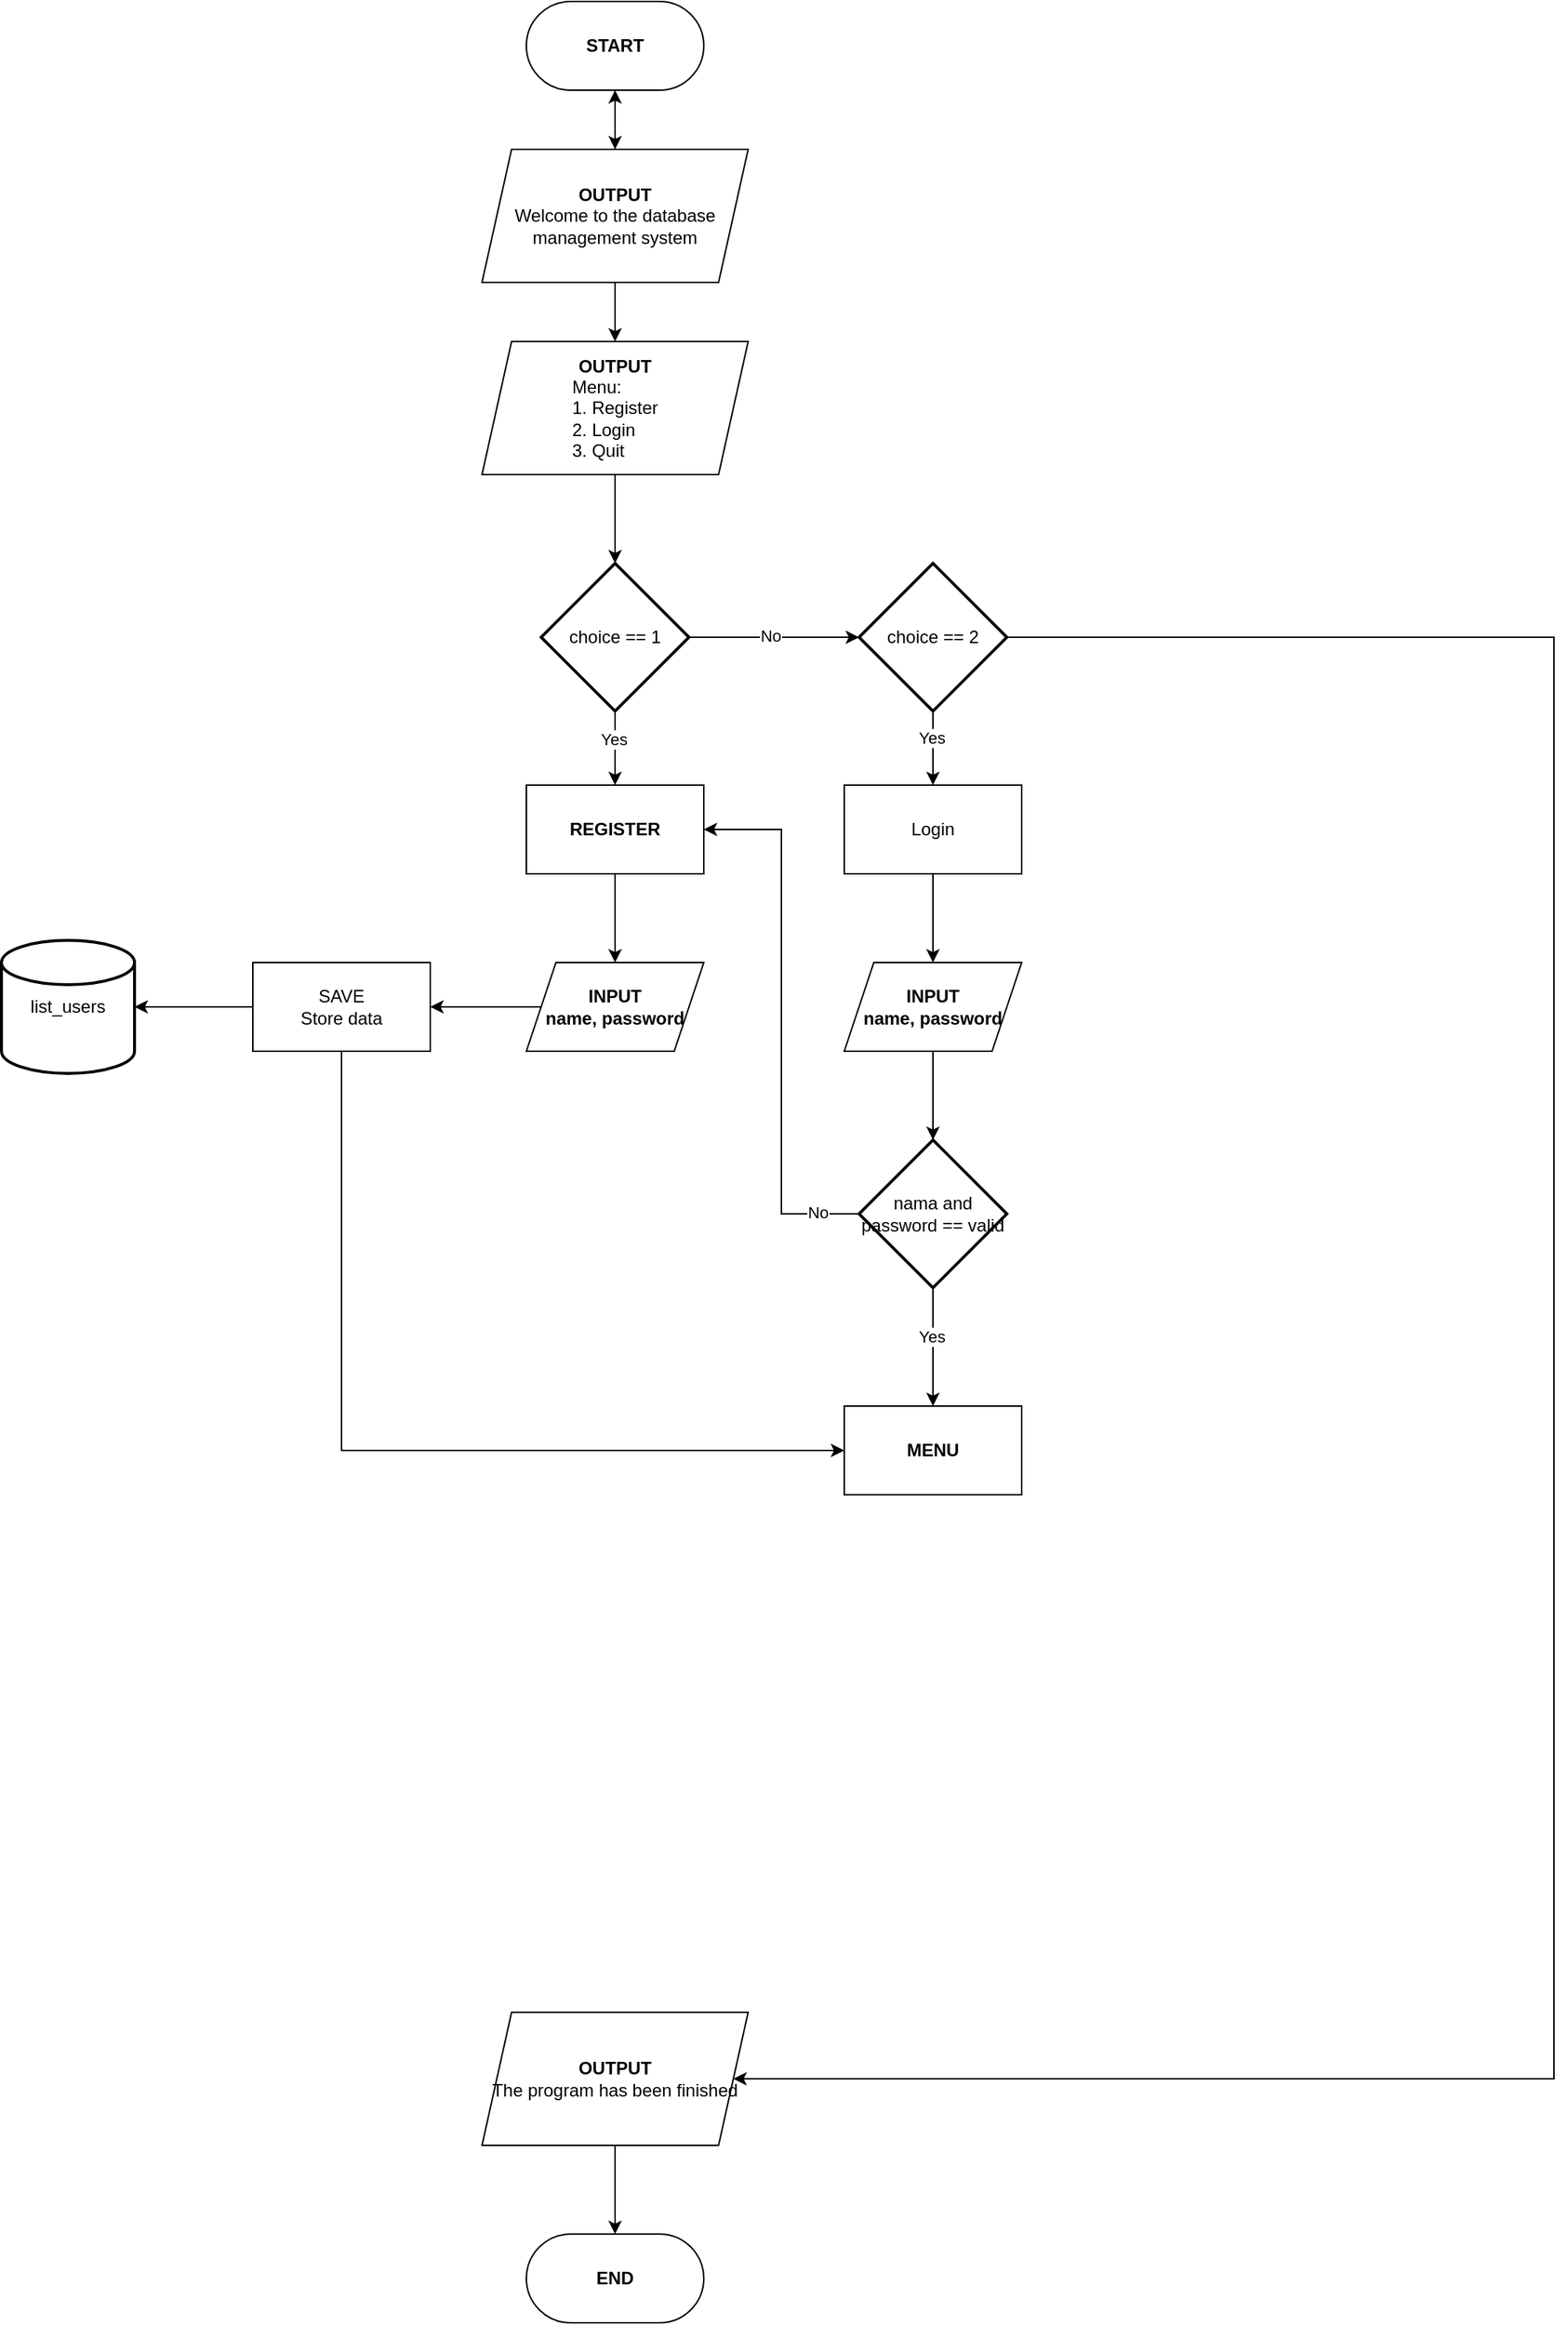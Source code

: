 <mxfile version="22.0.4" type="github">
  <diagram name="Page-1" id="uKVq-X5F2BDJgkiqnP7l">
    <mxGraphModel dx="1467" dy="1843" grid="1" gridSize="10" guides="1" tooltips="1" connect="1" arrows="1" fold="1" page="1" pageScale="1" pageWidth="850" pageHeight="1100" math="0" shadow="0">
      <root>
        <mxCell id="0" />
        <mxCell id="1" parent="0" />
        <mxCell id="BZm6boXefK9oKzFjIwJR-3" style="edgeStyle=orthogonalEdgeStyle;rounded=0;orthogonalLoop=1;jettySize=auto;html=1;entryX=0.5;entryY=0;entryDx=0;entryDy=0;" edge="1" parent="1" source="BZm6boXefK9oKzFjIwJR-1" target="BZm6boXefK9oKzFjIwJR-2">
          <mxGeometry relative="1" as="geometry" />
        </mxCell>
        <mxCell id="BZm6boXefK9oKzFjIwJR-1" value="&lt;b&gt;START&lt;/b&gt;" style="rounded=1;whiteSpace=wrap;html=1;arcSize=50;" vertex="1" parent="1">
          <mxGeometry x="365" y="-1040" width="120" height="60" as="geometry" />
        </mxCell>
        <mxCell id="BZm6boXefK9oKzFjIwJR-7" value="" style="edgeStyle=orthogonalEdgeStyle;rounded=0;orthogonalLoop=1;jettySize=auto;html=1;" edge="1" parent="1" source="BZm6boXefK9oKzFjIwJR-2" target="BZm6boXefK9oKzFjIwJR-4">
          <mxGeometry relative="1" as="geometry" />
        </mxCell>
        <mxCell id="BZm6boXefK9oKzFjIwJR-11" value="" style="edgeStyle=orthogonalEdgeStyle;rounded=0;orthogonalLoop=1;jettySize=auto;html=1;" edge="1" parent="1" source="BZm6boXefK9oKzFjIwJR-2" target="BZm6boXefK9oKzFjIwJR-1">
          <mxGeometry relative="1" as="geometry" />
        </mxCell>
        <mxCell id="BZm6boXefK9oKzFjIwJR-2" value="&lt;b&gt;OUTPUT&lt;/b&gt;&lt;br&gt;Welcome to the database management system" style="shape=parallelogram;perimeter=parallelogramPerimeter;whiteSpace=wrap;html=1;fixedSize=1;" vertex="1" parent="1">
          <mxGeometry x="335" y="-940" width="180" height="90" as="geometry" />
        </mxCell>
        <mxCell id="BZm6boXefK9oKzFjIwJR-9" value="" style="edgeStyle=orthogonalEdgeStyle;rounded=0;orthogonalLoop=1;jettySize=auto;html=1;entryX=0.5;entryY=0;entryDx=0;entryDy=0;entryPerimeter=0;" edge="1" parent="1" source="BZm6boXefK9oKzFjIwJR-4" target="BZm6boXefK9oKzFjIwJR-39">
          <mxGeometry relative="1" as="geometry">
            <mxPoint x="425" y="-670" as="targetPoint" />
          </mxGeometry>
        </mxCell>
        <mxCell id="BZm6boXefK9oKzFjIwJR-4" value="&lt;b&gt;OUTPUT&lt;/b&gt;&lt;br&gt;&lt;div style=&quot;text-align: left;&quot;&gt;&lt;span style=&quot;background-color: initial;&quot;&gt;Menu:&lt;/span&gt;&lt;/div&gt;&lt;div style=&quot;text-align: left;&quot;&gt;1. Register&lt;/div&gt;&lt;div style=&quot;text-align: left;&quot;&gt;2. Login&lt;/div&gt;&lt;div style=&quot;text-align: left;&quot;&gt;3. Quit&lt;/div&gt;" style="shape=parallelogram;perimeter=parallelogramPerimeter;whiteSpace=wrap;html=1;fixedSize=1;" vertex="1" parent="1">
          <mxGeometry x="335" y="-810" width="180" height="90" as="geometry" />
        </mxCell>
        <mxCell id="BZm6boXefK9oKzFjIwJR-14" value="" style="edgeStyle=orthogonalEdgeStyle;rounded=0;orthogonalLoop=1;jettySize=auto;html=1;" edge="1" parent="1" source="BZm6boXefK9oKzFjIwJR-10" target="BZm6boXefK9oKzFjIwJR-12">
          <mxGeometry relative="1" as="geometry" />
        </mxCell>
        <mxCell id="BZm6boXefK9oKzFjIwJR-10" value="&lt;b&gt;OUTPUT&lt;/b&gt;&lt;br&gt;&lt;div style=&quot;text-align: left;&quot;&gt;The program has been finished&lt;/div&gt;" style="shape=parallelogram;perimeter=parallelogramPerimeter;whiteSpace=wrap;html=1;fixedSize=1;" vertex="1" parent="1">
          <mxGeometry x="335" y="320" width="180" height="90" as="geometry" />
        </mxCell>
        <mxCell id="BZm6boXefK9oKzFjIwJR-12" value="&lt;b&gt;END&lt;/b&gt;" style="rounded=1;whiteSpace=wrap;html=1;arcSize=50;" vertex="1" parent="1">
          <mxGeometry x="365" y="470" width="120" height="60" as="geometry" />
        </mxCell>
        <mxCell id="BZm6boXefK9oKzFjIwJR-41" style="edgeStyle=orthogonalEdgeStyle;rounded=0;orthogonalLoop=1;jettySize=auto;html=1;entryX=0.5;entryY=0;entryDx=0;entryDy=0;" edge="1" parent="1" source="BZm6boXefK9oKzFjIwJR-39" target="BZm6boXefK9oKzFjIwJR-40">
          <mxGeometry relative="1" as="geometry" />
        </mxCell>
        <mxCell id="BZm6boXefK9oKzFjIwJR-62" value="Yes" style="edgeLabel;html=1;align=center;verticalAlign=middle;resizable=0;points=[];" vertex="1" connectable="0" parent="BZm6boXefK9oKzFjIwJR-41">
          <mxGeometry x="-0.259" y="5" relative="1" as="geometry">
            <mxPoint x="-6" as="offset" />
          </mxGeometry>
        </mxCell>
        <mxCell id="BZm6boXefK9oKzFjIwJR-49" value="" style="edgeStyle=orthogonalEdgeStyle;rounded=0;orthogonalLoop=1;jettySize=auto;html=1;" edge="1" parent="1" source="BZm6boXefK9oKzFjIwJR-39" target="BZm6boXefK9oKzFjIwJR-48">
          <mxGeometry relative="1" as="geometry" />
        </mxCell>
        <mxCell id="BZm6boXefK9oKzFjIwJR-63" value="No" style="edgeLabel;html=1;align=center;verticalAlign=middle;resizable=0;points=[];" vertex="1" connectable="0" parent="BZm6boXefK9oKzFjIwJR-49">
          <mxGeometry x="-0.069" y="4" relative="1" as="geometry">
            <mxPoint x="1" y="3" as="offset" />
          </mxGeometry>
        </mxCell>
        <mxCell id="BZm6boXefK9oKzFjIwJR-39" value="choice == 1" style="strokeWidth=2;html=1;shape=mxgraph.flowchart.decision;whiteSpace=wrap;" vertex="1" parent="1">
          <mxGeometry x="375" y="-660" width="100" height="100" as="geometry" />
        </mxCell>
        <mxCell id="BZm6boXefK9oKzFjIwJR-43" value="" style="edgeStyle=orthogonalEdgeStyle;rounded=0;orthogonalLoop=1;jettySize=auto;html=1;" edge="1" parent="1" source="BZm6boXefK9oKzFjIwJR-40" target="BZm6boXefK9oKzFjIwJR-42">
          <mxGeometry relative="1" as="geometry" />
        </mxCell>
        <mxCell id="BZm6boXefK9oKzFjIwJR-40" value="&lt;b&gt;REGISTER&lt;/b&gt;" style="rounded=0;whiteSpace=wrap;html=1;" vertex="1" parent="1">
          <mxGeometry x="365" y="-510" width="120" height="60" as="geometry" />
        </mxCell>
        <mxCell id="BZm6boXefK9oKzFjIwJR-46" style="edgeStyle=orthogonalEdgeStyle;rounded=0;orthogonalLoop=1;jettySize=auto;html=1;entryX=1;entryY=0.5;entryDx=0;entryDy=0;" edge="1" parent="1" source="BZm6boXefK9oKzFjIwJR-42" target="BZm6boXefK9oKzFjIwJR-45">
          <mxGeometry relative="1" as="geometry" />
        </mxCell>
        <mxCell id="BZm6boXefK9oKzFjIwJR-42" value="&lt;b&gt;INPUT&lt;br&gt;name, password&lt;br&gt;&lt;/b&gt;" style="shape=parallelogram;perimeter=parallelogramPerimeter;whiteSpace=wrap;html=1;fixedSize=1;" vertex="1" parent="1">
          <mxGeometry x="365" y="-390" width="120" height="60" as="geometry" />
        </mxCell>
        <mxCell id="BZm6boXefK9oKzFjIwJR-44" value="list_users" style="strokeWidth=2;html=1;shape=mxgraph.flowchart.database;whiteSpace=wrap;" vertex="1" parent="1">
          <mxGeometry x="10" y="-405" width="90" height="90" as="geometry" />
        </mxCell>
        <mxCell id="BZm6boXefK9oKzFjIwJR-47" value="" style="edgeStyle=orthogonalEdgeStyle;rounded=0;orthogonalLoop=1;jettySize=auto;html=1;" edge="1" parent="1" source="BZm6boXefK9oKzFjIwJR-45" target="BZm6boXefK9oKzFjIwJR-44">
          <mxGeometry relative="1" as="geometry" />
        </mxCell>
        <mxCell id="BZm6boXefK9oKzFjIwJR-59" style="edgeStyle=orthogonalEdgeStyle;rounded=0;orthogonalLoop=1;jettySize=auto;html=1;entryX=0;entryY=0.5;entryDx=0;entryDy=0;" edge="1" parent="1" source="BZm6boXefK9oKzFjIwJR-45" target="BZm6boXefK9oKzFjIwJR-57">
          <mxGeometry relative="1" as="geometry">
            <Array as="points">
              <mxPoint x="240" y="-60" />
            </Array>
          </mxGeometry>
        </mxCell>
        <mxCell id="BZm6boXefK9oKzFjIwJR-45" value="SAVE&lt;br&gt;Store data" style="rounded=0;whiteSpace=wrap;html=1;" vertex="1" parent="1">
          <mxGeometry x="180" y="-390" width="120" height="60" as="geometry" />
        </mxCell>
        <mxCell id="BZm6boXefK9oKzFjIwJR-51" value="" style="edgeStyle=orthogonalEdgeStyle;rounded=0;orthogonalLoop=1;jettySize=auto;html=1;" edge="1" parent="1" source="BZm6boXefK9oKzFjIwJR-48" target="BZm6boXefK9oKzFjIwJR-50">
          <mxGeometry relative="1" as="geometry" />
        </mxCell>
        <mxCell id="BZm6boXefK9oKzFjIwJR-64" value="Yes" style="edgeLabel;html=1;align=center;verticalAlign=middle;resizable=0;points=[];" vertex="1" connectable="0" parent="BZm6boXefK9oKzFjIwJR-51">
          <mxGeometry x="-0.306" y="4" relative="1" as="geometry">
            <mxPoint x="-5" as="offset" />
          </mxGeometry>
        </mxCell>
        <mxCell id="BZm6boXefK9oKzFjIwJR-65" style="edgeStyle=orthogonalEdgeStyle;rounded=0;orthogonalLoop=1;jettySize=auto;html=1;entryX=1;entryY=0.5;entryDx=0;entryDy=0;" edge="1" parent="1" source="BZm6boXefK9oKzFjIwJR-48" target="BZm6boXefK9oKzFjIwJR-10">
          <mxGeometry relative="1" as="geometry">
            <Array as="points">
              <mxPoint x="1060" y="-610" />
              <mxPoint x="1060" y="365" />
            </Array>
          </mxGeometry>
        </mxCell>
        <mxCell id="BZm6boXefK9oKzFjIwJR-48" value="choice == 2" style="strokeWidth=2;html=1;shape=mxgraph.flowchart.decision;whiteSpace=wrap;" vertex="1" parent="1">
          <mxGeometry x="590" y="-660" width="100" height="100" as="geometry" />
        </mxCell>
        <mxCell id="BZm6boXefK9oKzFjIwJR-53" value="" style="edgeStyle=orthogonalEdgeStyle;rounded=0;orthogonalLoop=1;jettySize=auto;html=1;" edge="1" parent="1" source="BZm6boXefK9oKzFjIwJR-50" target="BZm6boXefK9oKzFjIwJR-52">
          <mxGeometry relative="1" as="geometry" />
        </mxCell>
        <mxCell id="BZm6boXefK9oKzFjIwJR-50" value="Login" style="rounded=0;whiteSpace=wrap;html=1;" vertex="1" parent="1">
          <mxGeometry x="580" y="-510" width="120" height="60" as="geometry" />
        </mxCell>
        <mxCell id="BZm6boXefK9oKzFjIwJR-55" value="" style="edgeStyle=orthogonalEdgeStyle;rounded=0;orthogonalLoop=1;jettySize=auto;html=1;" edge="1" parent="1" source="BZm6boXefK9oKzFjIwJR-52" target="BZm6boXefK9oKzFjIwJR-54">
          <mxGeometry relative="1" as="geometry" />
        </mxCell>
        <mxCell id="BZm6boXefK9oKzFjIwJR-52" value="&lt;b&gt;INPUT&lt;br&gt;name, password&lt;br&gt;&lt;/b&gt;" style="shape=parallelogram;perimeter=parallelogramPerimeter;whiteSpace=wrap;html=1;fixedSize=1;" vertex="1" parent="1">
          <mxGeometry x="580" y="-390" width="120" height="60" as="geometry" />
        </mxCell>
        <mxCell id="BZm6boXefK9oKzFjIwJR-56" style="edgeStyle=orthogonalEdgeStyle;rounded=0;orthogonalLoop=1;jettySize=auto;html=1;entryX=1;entryY=0.5;entryDx=0;entryDy=0;" edge="1" parent="1" source="BZm6boXefK9oKzFjIwJR-54" target="BZm6boXefK9oKzFjIwJR-40">
          <mxGeometry relative="1" as="geometry" />
        </mxCell>
        <mxCell id="BZm6boXefK9oKzFjIwJR-61" value="No" style="edgeLabel;html=1;align=center;verticalAlign=middle;resizable=0;points=[];" vertex="1" connectable="0" parent="BZm6boXefK9oKzFjIwJR-56">
          <mxGeometry x="-0.825" y="-4" relative="1" as="geometry">
            <mxPoint x="4" y="3" as="offset" />
          </mxGeometry>
        </mxCell>
        <mxCell id="BZm6boXefK9oKzFjIwJR-58" value="" style="edgeStyle=orthogonalEdgeStyle;rounded=0;orthogonalLoop=1;jettySize=auto;html=1;" edge="1" parent="1" source="BZm6boXefK9oKzFjIwJR-54" target="BZm6boXefK9oKzFjIwJR-57">
          <mxGeometry relative="1" as="geometry" />
        </mxCell>
        <mxCell id="BZm6boXefK9oKzFjIwJR-60" value="Yes" style="edgeLabel;html=1;align=center;verticalAlign=middle;resizable=0;points=[];" vertex="1" connectable="0" parent="BZm6boXefK9oKzFjIwJR-58">
          <mxGeometry x="-0.175" y="4" relative="1" as="geometry">
            <mxPoint x="-5" as="offset" />
          </mxGeometry>
        </mxCell>
        <mxCell id="BZm6boXefK9oKzFjIwJR-54" value="nama and password == valid" style="strokeWidth=2;html=1;shape=mxgraph.flowchart.decision;whiteSpace=wrap;" vertex="1" parent="1">
          <mxGeometry x="590" y="-270" width="100" height="100" as="geometry" />
        </mxCell>
        <mxCell id="BZm6boXefK9oKzFjIwJR-57" value="&lt;b&gt;MENU&lt;/b&gt;" style="rounded=0;whiteSpace=wrap;html=1;" vertex="1" parent="1">
          <mxGeometry x="580" y="-90" width="120" height="60" as="geometry" />
        </mxCell>
      </root>
    </mxGraphModel>
  </diagram>
</mxfile>
